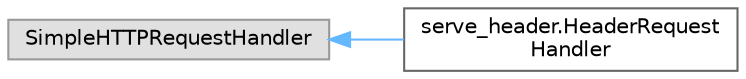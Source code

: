 digraph "Graphical Class Hierarchy"
{
 // LATEX_PDF_SIZE
  bgcolor="transparent";
  edge [fontname=Helvetica,fontsize=10,labelfontname=Helvetica,labelfontsize=10];
  node [fontname=Helvetica,fontsize=10,shape=box,height=0.2,width=0.4];
  rankdir="LR";
  Node0 [id="Node000000",label="SimpleHTTPRequestHandler",height=0.2,width=0.4,color="grey60", fillcolor="#E0E0E0", style="filled",tooltip=" "];
  Node0 -> Node1 [id="edge82_Node000000_Node000001",dir="back",color="steelblue1",style="solid",tooltip=" "];
  Node1 [id="Node000001",label="serve_header.HeaderRequest\lHandler",height=0.2,width=0.4,color="grey40", fillcolor="white", style="filled",URL="$classserve__header_1_1_header_request_handler.html",tooltip=" "];
}
